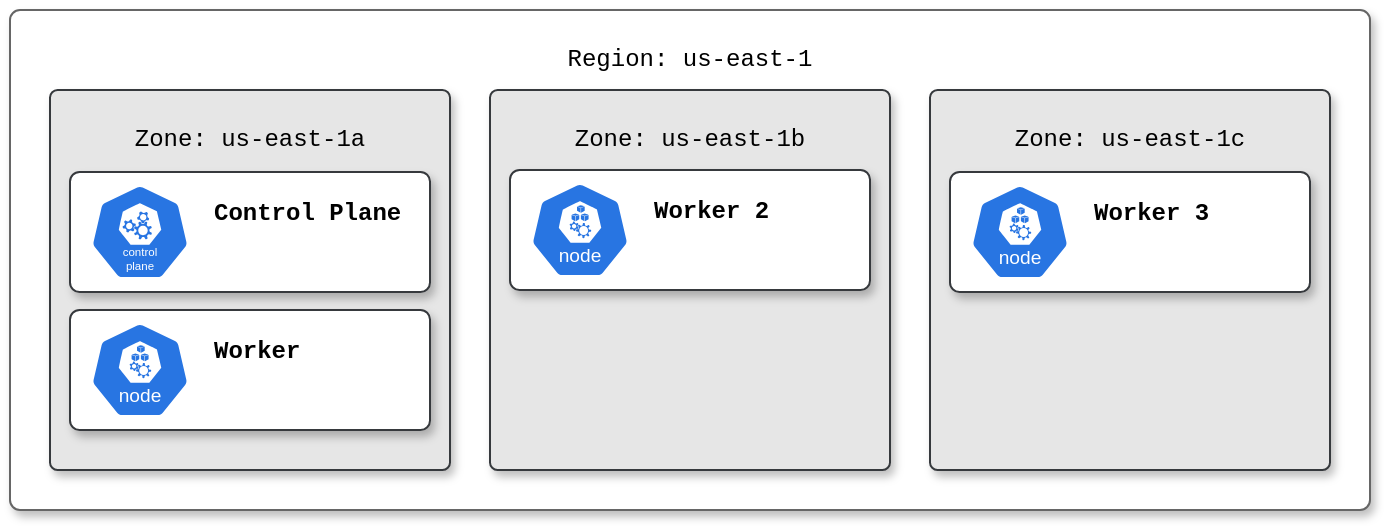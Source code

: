 <mxfile version="24.7.17">
  <diagram name="Página-1" id="URcYIEREEYvoVv0B44U8">
    <mxGraphModel dx="761" dy="838" grid="1" gridSize="10" guides="1" tooltips="1" connect="0" arrows="1" fold="1" page="1" pageScale="1" pageWidth="827" pageHeight="1169" math="0" shadow="0">
      <root>
        <mxCell id="0" />
        <mxCell id="1" parent="0" />
        <mxCell id="6xaDeVj_cgIP0wUGOYSR-1" value="" style="rounded=1;whiteSpace=wrap;html=1;arcSize=2;fillColor=#FFFFFF;gradientColor=none;strokeColor=#666666;shadow=1;" parent="1" vertex="1">
          <mxGeometry x="60" y="80" width="680" height="250" as="geometry" />
        </mxCell>
        <mxCell id="6xaDeVj_cgIP0wUGOYSR-3" value="Region: us-east-&lt;span style=&quot;background-color: initial;&quot;&gt;1&lt;/span&gt;" style="text;html=1;align=center;verticalAlign=middle;whiteSpace=wrap;rounded=0;fontColor=#000000;fontFamily=Courier New;" parent="1" vertex="1">
          <mxGeometry x="330" y="90" width="140" height="30" as="geometry" />
        </mxCell>
        <mxCell id="6xaDeVj_cgIP0wUGOYSR-4" value="" style="rounded=1;whiteSpace=wrap;html=1;fillColor=#E6E6E6;strokeColor=#36393d;arcSize=2;perimeterSpacing=0;shadow=1;" parent="1" vertex="1">
          <mxGeometry x="80" y="120" width="200" height="190" as="geometry" />
        </mxCell>
        <mxCell id="6xaDeVj_cgIP0wUGOYSR-5" value="Zone: us-east-1a" style="text;html=1;align=center;verticalAlign=middle;whiteSpace=wrap;rounded=0;fontColor=#000000;fontFamily=Courier New;" parent="1" vertex="1">
          <mxGeometry x="110" y="130" width="140" height="30" as="geometry" />
        </mxCell>
        <mxCell id="6xaDeVj_cgIP0wUGOYSR-6" value="" style="rounded=1;whiteSpace=wrap;html=1;fillColor=#E6E6E6;strokeColor=#36393d;arcSize=2;textShadow=1;shadow=1;" parent="1" vertex="1">
          <mxGeometry x="300" y="120" width="200" height="190" as="geometry" />
        </mxCell>
        <mxCell id="6xaDeVj_cgIP0wUGOYSR-7" value="Zone: us-east-1b" style="text;html=1;align=center;verticalAlign=middle;whiteSpace=wrap;rounded=0;fontColor=#000000;fontFamily=Courier New;" parent="1" vertex="1">
          <mxGeometry x="330" y="130" width="140" height="30" as="geometry" />
        </mxCell>
        <mxCell id="6xaDeVj_cgIP0wUGOYSR-8" value="" style="rounded=1;whiteSpace=wrap;html=1;fillColor=#E6E6E6;strokeColor=#36393d;arcSize=2;textShadow=1;shadow=1;" parent="1" vertex="1">
          <mxGeometry x="520" y="120" width="200" height="190" as="geometry" />
        </mxCell>
        <mxCell id="6xaDeVj_cgIP0wUGOYSR-9" value="Zone: us-east-1c" style="text;html=1;align=center;verticalAlign=middle;whiteSpace=wrap;rounded=0;fontColor=#000000;fontFamily=Courier New;" parent="1" vertex="1">
          <mxGeometry x="550" y="130" width="140" height="30" as="geometry" />
        </mxCell>
        <mxCell id="6xaDeVj_cgIP0wUGOYSR-11" value="" style="rounded=1;whiteSpace=wrap;html=1;fillColor=#FFFFFF;strokeColor=#36393d;arcSize=8;strokeWidth=1;shadow=1;" parent="1" vertex="1">
          <mxGeometry x="90" y="161" width="180" height="60" as="geometry" />
        </mxCell>
        <mxCell id="6xaDeVj_cgIP0wUGOYSR-10" value="" style="aspect=fixed;sketch=0;html=1;dashed=0;whitespace=wrap;verticalLabelPosition=bottom;verticalAlign=top;fillColor=#2875E2;strokeColor=#ffffff;points=[[0.005,0.63,0],[0.1,0.2,0],[0.9,0.2,0],[0.5,0,0],[0.995,0.63,0],[0.72,0.99,0],[0.5,1,0],[0.28,0.99,0]];shape=mxgraph.kubernetes.icon2;kubernetesLabel=1;prIcon=control_plane" parent="1" vertex="1">
          <mxGeometry x="100" y="167" width="50" height="48" as="geometry" />
        </mxCell>
        <mxCell id="6xaDeVj_cgIP0wUGOYSR-12" value="Control Plane" style="text;html=1;align=left;verticalAlign=middle;whiteSpace=wrap;rounded=0;fontColor=#000000;fontFamily=Courier New;fontStyle=1" parent="1" vertex="1">
          <mxGeometry x="160" y="167" width="100" height="30" as="geometry" />
        </mxCell>
        <mxCell id="6xaDeVj_cgIP0wUGOYSR-18" value="" style="rounded=1;whiteSpace=wrap;html=1;fillColor=#FFFFFF;strokeColor=#36393d;arcSize=8;shadow=1;strokeWidth=1;" parent="1" vertex="1">
          <mxGeometry x="90" y="230" width="180" height="60" as="geometry" />
        </mxCell>
        <mxCell id="6xaDeVj_cgIP0wUGOYSR-20" value="Worker" style="text;html=1;align=left;verticalAlign=middle;whiteSpace=wrap;rounded=0;fontColor=#000000;fontFamily=Courier New;fontStyle=1" parent="1" vertex="1">
          <mxGeometry x="160" y="236" width="100" height="30" as="geometry" />
        </mxCell>
        <mxCell id="6xaDeVj_cgIP0wUGOYSR-22" value="" style="aspect=fixed;sketch=0;html=1;dashed=0;whitespace=wrap;verticalLabelPosition=bottom;verticalAlign=top;fillColor=#2875E2;strokeColor=#ffffff;points=[[0.005,0.63,0],[0.1,0.2,0],[0.9,0.2,0],[0.5,0,0],[0.995,0.63,0],[0.72,0.99,0],[0.5,1,0],[0.28,0.99,0]];shape=mxgraph.kubernetes.icon2;kubernetesLabel=1;prIcon=node" parent="1" vertex="1">
          <mxGeometry x="100" y="236" width="50" height="48" as="geometry" />
        </mxCell>
        <mxCell id="6xaDeVj_cgIP0wUGOYSR-25" value="" style="rounded=1;whiteSpace=wrap;html=1;fillColor=#FFFFFF;strokeColor=#36393d;arcSize=8;shadow=1;" parent="1" vertex="1">
          <mxGeometry x="310" y="160" width="180" height="60" as="geometry" />
        </mxCell>
        <mxCell id="6xaDeVj_cgIP0wUGOYSR-26" value="Worker 2" style="text;html=1;align=left;verticalAlign=middle;whiteSpace=wrap;rounded=0;fontColor=#000000;fontFamily=Courier New;fontStyle=1" parent="1" vertex="1">
          <mxGeometry x="380" y="166" width="100" height="30" as="geometry" />
        </mxCell>
        <mxCell id="6xaDeVj_cgIP0wUGOYSR-27" value="" style="aspect=fixed;sketch=0;html=1;dashed=0;whitespace=wrap;verticalLabelPosition=bottom;verticalAlign=top;fillColor=#2875E2;strokeColor=#ffffff;points=[[0.005,0.63,0],[0.1,0.2,0],[0.9,0.2,0],[0.5,0,0],[0.995,0.63,0],[0.72,0.99,0],[0.5,1,0],[0.28,0.99,0]];shape=mxgraph.kubernetes.icon2;kubernetesLabel=1;prIcon=node" parent="1" vertex="1">
          <mxGeometry x="320" y="166" width="50" height="48" as="geometry" />
        </mxCell>
        <mxCell id="6xaDeVj_cgIP0wUGOYSR-29" value="" style="rounded=1;whiteSpace=wrap;html=1;fillColor=#FFFFFF;strokeColor=#36393d;arcSize=8;shadow=1;" parent="1" vertex="1">
          <mxGeometry x="530" y="161" width="180" height="60" as="geometry" />
        </mxCell>
        <mxCell id="6xaDeVj_cgIP0wUGOYSR-30" value="Worker 3" style="text;html=1;align=left;verticalAlign=middle;whiteSpace=wrap;rounded=0;fontColor=#000000;fontFamily=Courier New;fontStyle=1" parent="1" vertex="1">
          <mxGeometry x="600" y="167" width="100" height="30" as="geometry" />
        </mxCell>
        <mxCell id="6xaDeVj_cgIP0wUGOYSR-31" value="" style="aspect=fixed;sketch=0;html=1;dashed=0;whitespace=wrap;verticalLabelPosition=bottom;verticalAlign=top;fillColor=#2875E2;strokeColor=#ffffff;points=[[0.005,0.63,0],[0.1,0.2,0],[0.9,0.2,0],[0.5,0,0],[0.995,0.63,0],[0.72,0.99,0],[0.5,1,0],[0.28,0.99,0]];shape=mxgraph.kubernetes.icon2;kubernetesLabel=1;prIcon=node" parent="1" vertex="1">
          <mxGeometry x="540" y="167" width="50" height="48" as="geometry" />
        </mxCell>
      </root>
    </mxGraphModel>
  </diagram>
</mxfile>
